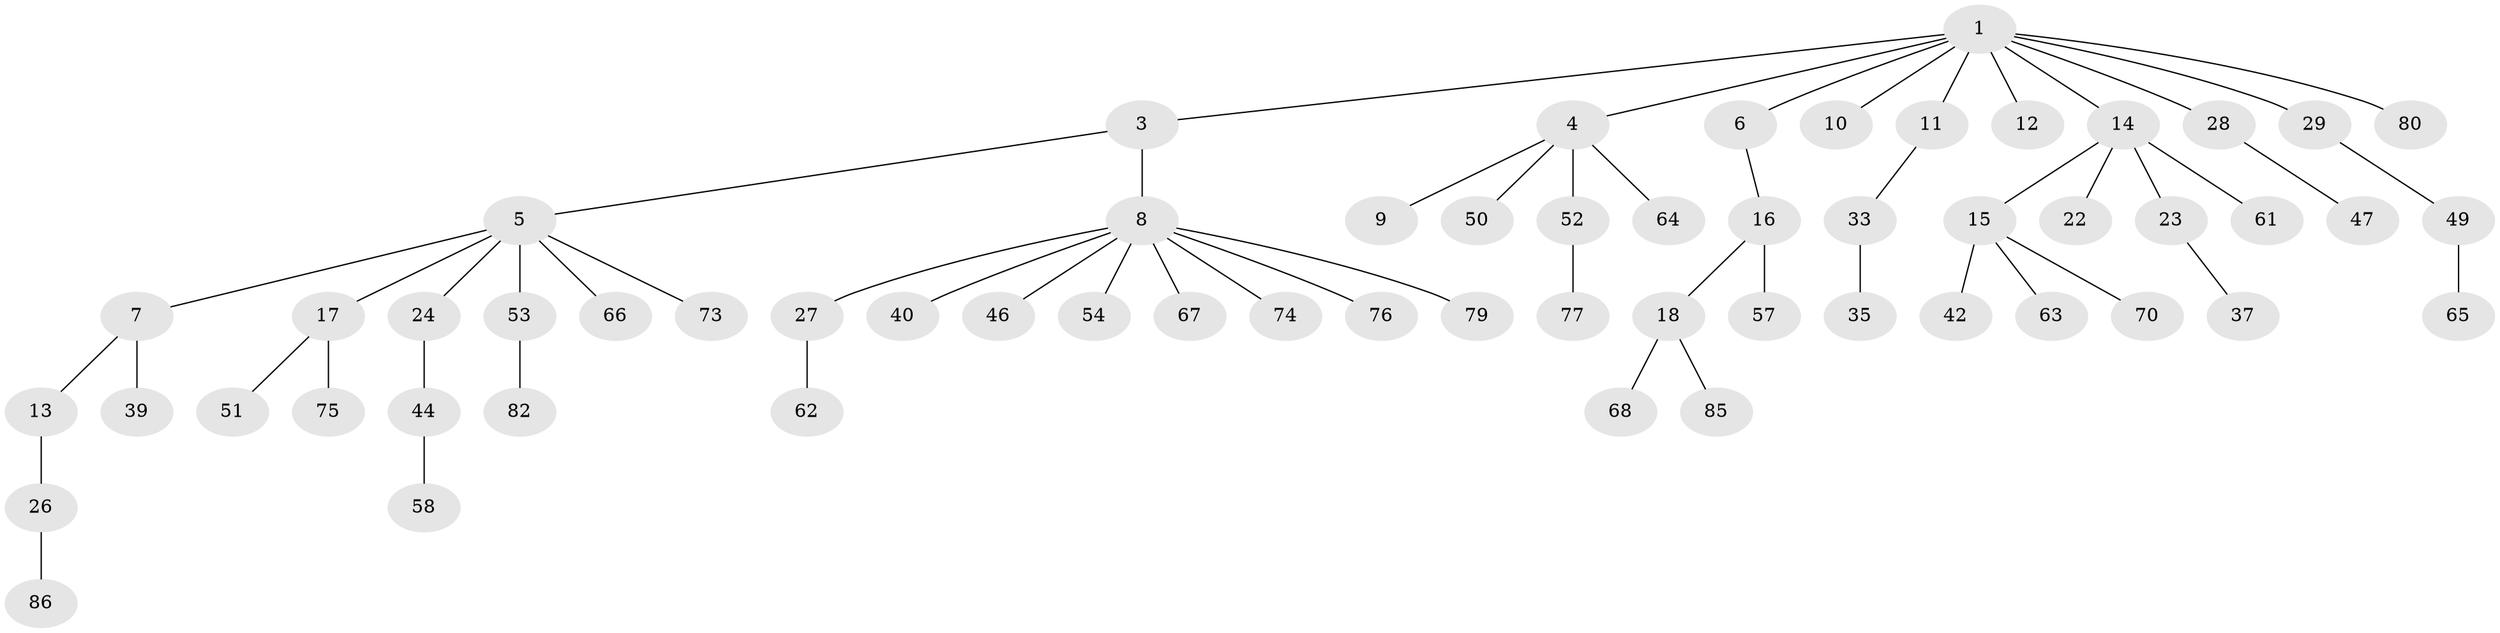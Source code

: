 // Generated by graph-tools (version 1.1) at 2025/24/03/03/25 07:24:07]
// undirected, 60 vertices, 59 edges
graph export_dot {
graph [start="1"]
  node [color=gray90,style=filled];
  1 [super="+2"];
  3;
  4 [super="+45"];
  5 [super="+59"];
  6;
  7 [super="+20"];
  8 [super="+36"];
  9;
  10;
  11;
  12 [super="+55"];
  13 [super="+21"];
  14 [super="+19"];
  15 [super="+25"];
  16 [super="+43"];
  17 [super="+30"];
  18 [super="+31"];
  22;
  23;
  24 [super="+84"];
  26 [super="+32"];
  27;
  28;
  29 [super="+34"];
  33;
  35 [super="+38"];
  37 [super="+41"];
  39;
  40;
  42;
  44 [super="+56"];
  46 [super="+48"];
  47 [super="+71"];
  49;
  50;
  51 [super="+60"];
  52;
  53 [super="+69"];
  54;
  57;
  58;
  61;
  62 [super="+83"];
  63 [super="+78"];
  64 [super="+72"];
  65;
  66;
  67;
  68;
  70;
  73;
  74;
  75;
  76;
  77 [super="+81"];
  79;
  80;
  82;
  85;
  86;
  1 -- 4;
  1 -- 6;
  1 -- 10;
  1 -- 12;
  1 -- 14;
  1 -- 28;
  1 -- 29;
  1 -- 80;
  1 -- 11;
  1 -- 3;
  3 -- 5;
  3 -- 8;
  4 -- 9;
  4 -- 50;
  4 -- 52;
  4 -- 64;
  5 -- 7;
  5 -- 17;
  5 -- 24;
  5 -- 53;
  5 -- 66;
  5 -- 73;
  6 -- 16;
  7 -- 13;
  7 -- 39;
  8 -- 27;
  8 -- 54;
  8 -- 67;
  8 -- 76;
  8 -- 74;
  8 -- 40;
  8 -- 46;
  8 -- 79;
  11 -- 33;
  13 -- 26;
  14 -- 15;
  14 -- 22;
  14 -- 61;
  14 -- 23;
  15 -- 42;
  15 -- 63;
  15 -- 70;
  16 -- 18;
  16 -- 57;
  17 -- 75;
  17 -- 51;
  18 -- 68;
  18 -- 85;
  23 -- 37;
  24 -- 44;
  26 -- 86;
  27 -- 62;
  28 -- 47;
  29 -- 49;
  33 -- 35;
  44 -- 58;
  49 -- 65;
  52 -- 77;
  53 -- 82;
}
